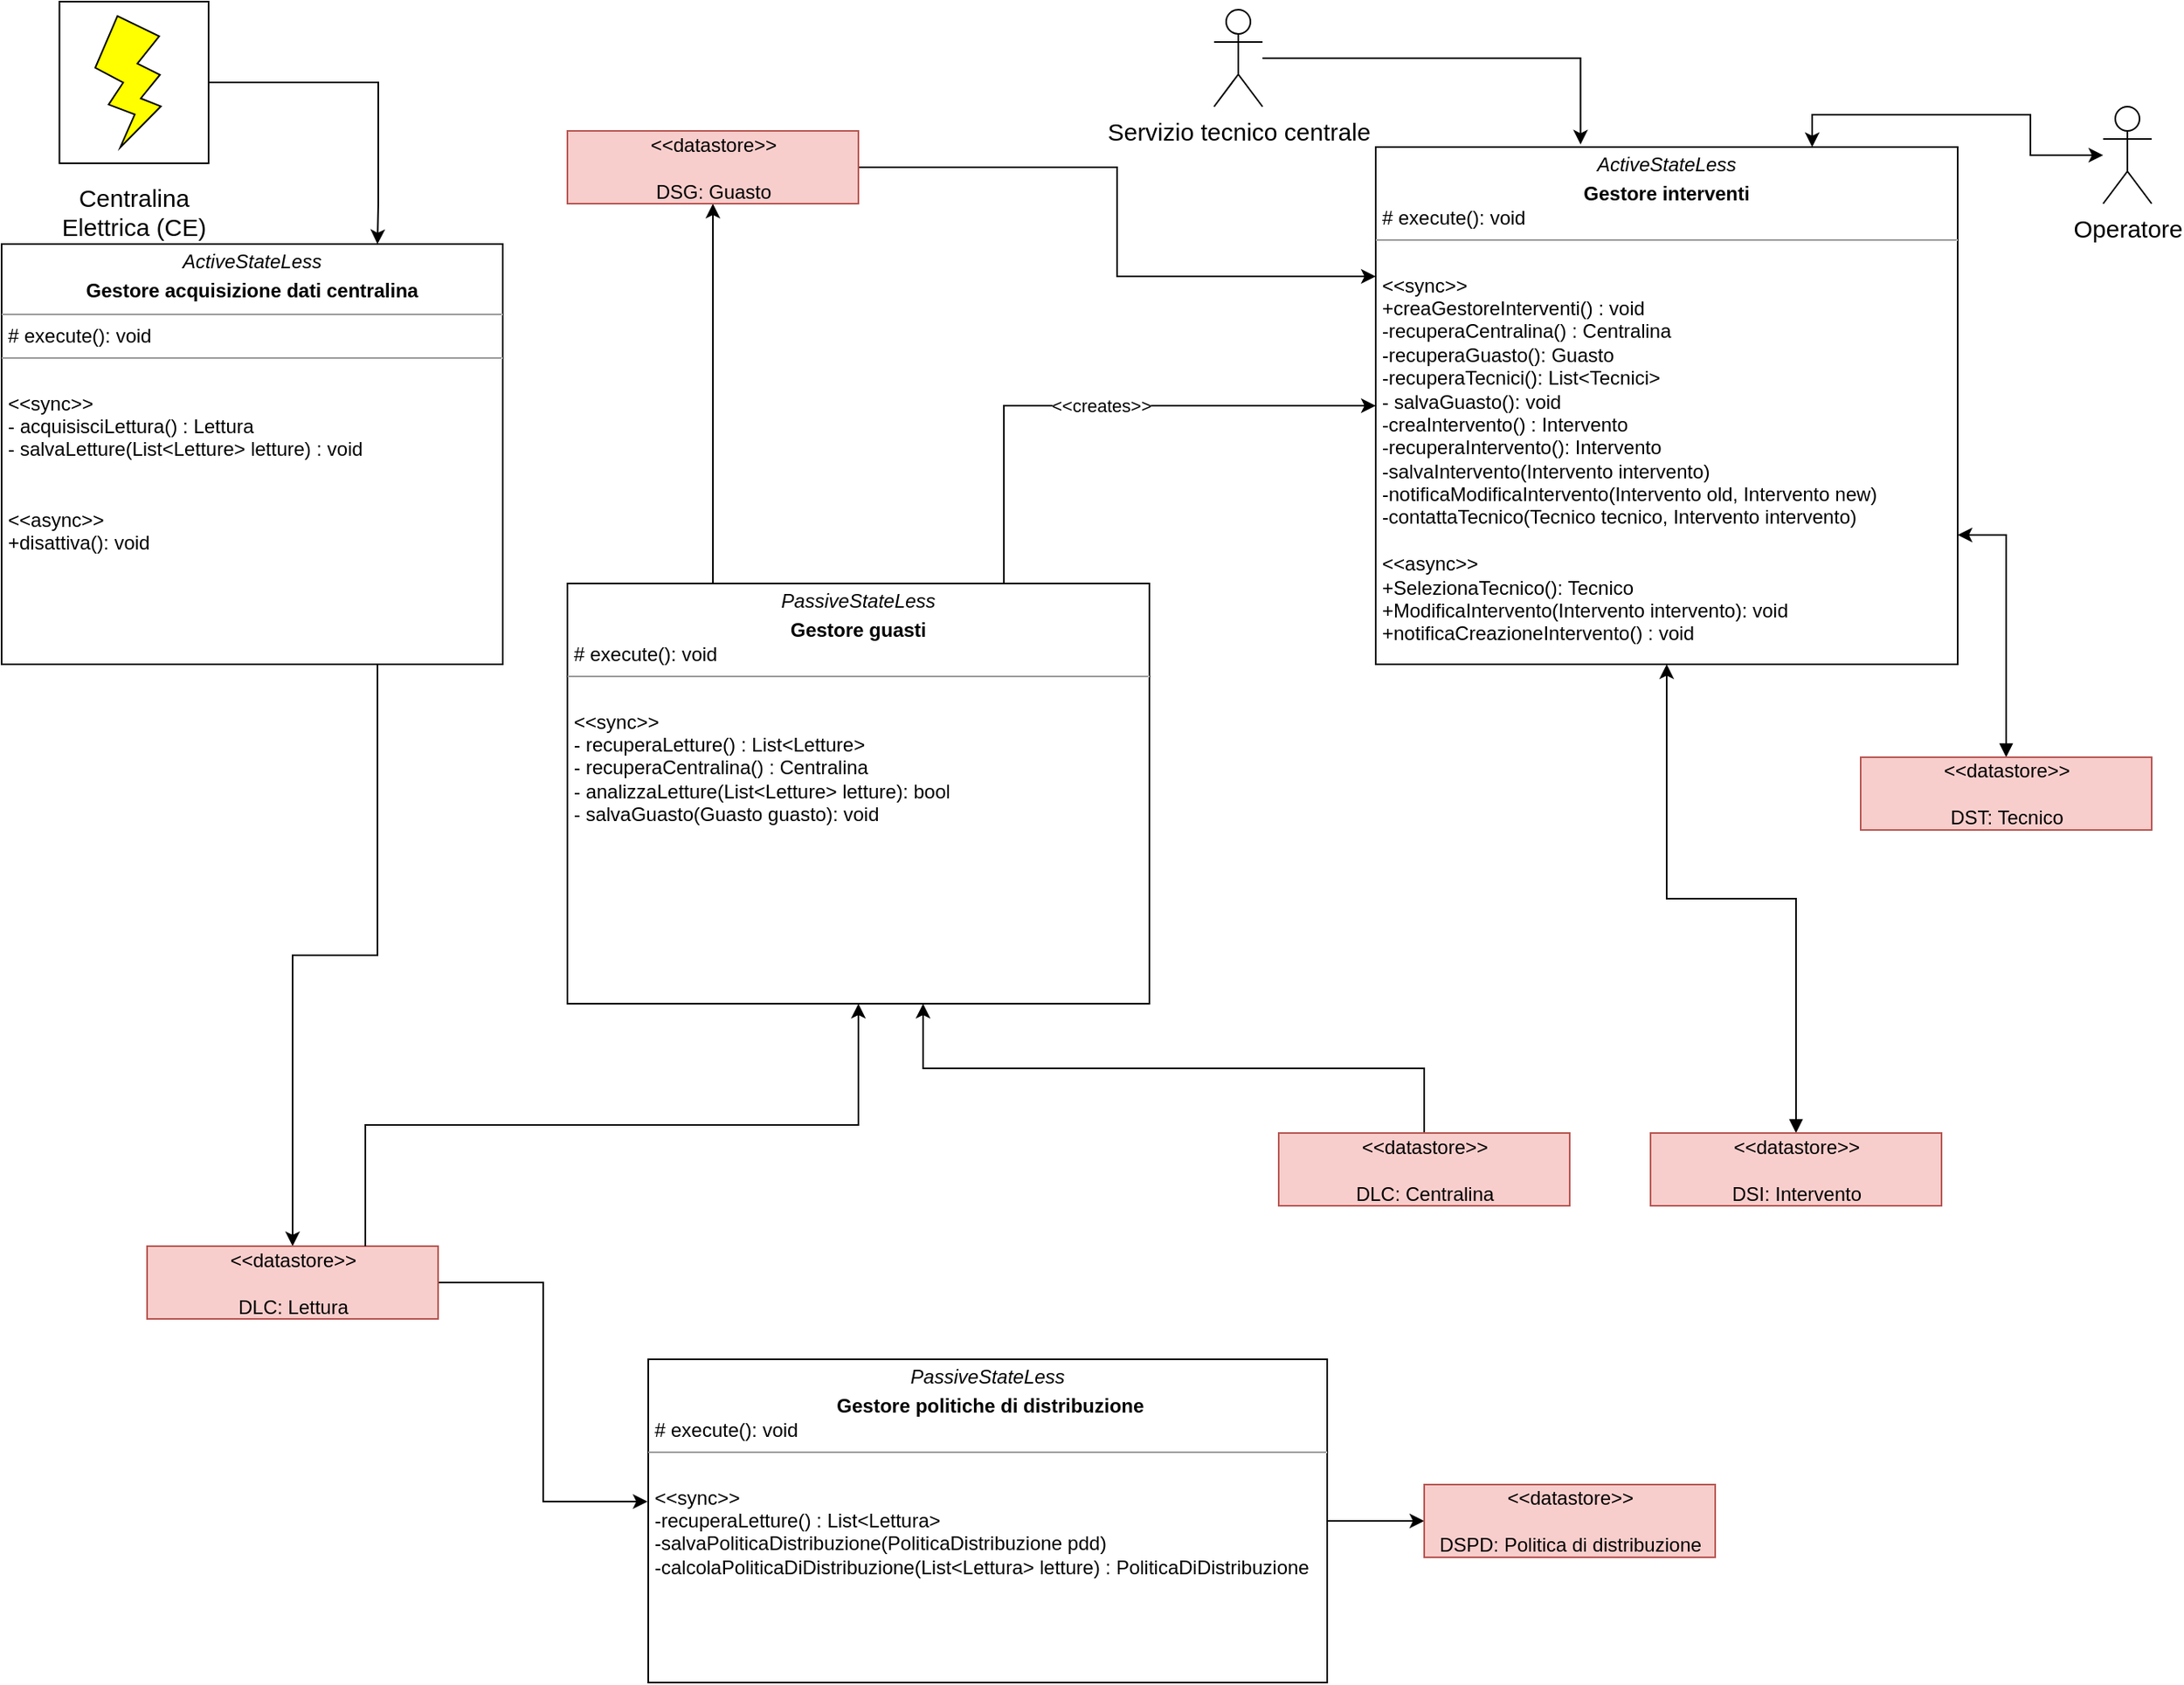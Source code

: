 <mxfile version="20.3.0" type="device"><diagram id="C5RBs43oDa-KdzZeNtuy" name="Page-1"><mxGraphModel dx="1778" dy="1081" grid="1" gridSize="10" guides="1" tooltips="1" connect="1" arrows="1" fold="1" page="1" pageScale="1" pageWidth="827" pageHeight="1169" math="0" shadow="0"><root><mxCell id="WIyWlLk6GJQsqaUBKTNV-0"/><mxCell id="WIyWlLk6GJQsqaUBKTNV-1" parent="WIyWlLk6GJQsqaUBKTNV-0"/><mxCell id="tAcAaYZdQQ38Vgva6SEv-16" style="edgeStyle=orthogonalEdgeStyle;rounded=0;orthogonalLoop=1;jettySize=auto;html=1;exitX=0.75;exitY=1;exitDx=0;exitDy=0;entryX=0.5;entryY=0;entryDx=0;entryDy=0;" parent="WIyWlLk6GJQsqaUBKTNV-1" source="tAcAaYZdQQ38Vgva6SEv-4" target="tAcAaYZdQQ38Vgva6SEv-15" edge="1"><mxGeometry relative="1" as="geometry"/></mxCell><mxCell id="tAcAaYZdQQ38Vgva6SEv-4" value="&lt;p style=&quot;margin:0px;margin-top:4px;text-align:center;&quot;&gt;&lt;i&gt;ActiveStateLess&lt;/i&gt;&lt;/p&gt;&lt;p style=&quot;margin:0px;margin-top:4px;text-align:center;&quot;&gt;&lt;span style=&quot;font-weight: 700;&quot;&gt;Gestore acquisizione dati centralina&lt;/span&gt;&lt;br&gt;&lt;/p&gt;&lt;hr size=&quot;1&quot;&gt;&lt;p style=&quot;margin:0px;margin-left:4px;&quot;&gt;# execute(): void&lt;/p&gt;&lt;hr size=&quot;1&quot;&gt;&lt;p style=&quot;margin:0px;margin-left:4px;&quot;&gt;&lt;br&gt;&lt;/p&gt;&lt;p style=&quot;margin:0px;margin-left:4px;&quot;&gt;&amp;lt;&amp;lt;sync&amp;gt;&amp;gt;&lt;/p&gt;&lt;p style=&quot;margin:0px;margin-left:4px;&quot;&gt;- acquisisciLettura() : Lettura&lt;br&gt;- salvaLetture(List&amp;lt;Letture&amp;gt; letture) : void&lt;br&gt;&lt;br&gt;&lt;/p&gt;&lt;p style=&quot;margin:0px;margin-left:4px;&quot;&gt;&lt;br&gt;&lt;/p&gt;&lt;p style=&quot;margin:0px;margin-left:4px;&quot;&gt;&amp;lt;&amp;lt;async&amp;gt;&amp;gt;&lt;/p&gt;&lt;p style=&quot;margin:0px;margin-left:4px;&quot;&gt;+disattiva(): void&lt;/p&gt;&lt;p style=&quot;margin:0px;margin-left:4px;&quot;&gt;&lt;span style=&quot;color: rgba(0, 0, 0, 0); font-family: monospace; font-size: 0px;&quot;&gt;%3CmxGraphModel%3E%3Croot%3E%3CmxCell%20id%3D%220%22%2F%3E%3CmxCell%20id%3D%221%22%20parent%3D%220%22%2F%3E%3CmxCell%20id%3D%222%22%20value%3D%22%22%20style%3D%22group%22%20vertex%3D%221%22%20connectable%3D%220%22%20parent%3D%221%22%3E%3CmxGeometry%20x%3D%2220.0%22%20width%3D%22123.85%22%20height%3D%22160%22%20as%3D%22geometry%22%2F%3E%3C%2FmxCell%3E%3CmxCell%20id%3D%223%22%20value%3D%22%22%20style%3D%22group%22%20vertex%3D%221%22%20connectable%3D%220%22%20parent%3D%222%22%3E%3CmxGeometry%20x%3D%2215.77%22%20width%3D%2292.31%22%20height%3D%22100%22%20as%3D%22geometry%22%2F%3E%3C%2FmxCell%3E%3CmxCell%20id%3D%224%22%20value%3D%22%22%20style%3D%22rounded%3D0%3BwhiteSpace%3Dwrap%3Bhtml%3D1%3BfontSize%3D15%3B%22%20vertex%3D%221%22%20parent%3D%223%22%3E%3CmxGeometry%20width%3D%2292.31%22%20height%3D%22100%22%20as%3D%22geometry%22%2F%3E%3C%2FmxCell%3E%3CmxCell%20id%3D%225%22%20value%3D%22%22%20style%3D%22verticalLabelPosition%3Dbottom%3BverticalAlign%3Dtop%3Bhtml%3D1%3Bshape%3Dmxgraph.basic.flash%3BfontSize%3D15%3Brotation%3D-20%3BfillColor%3D%23FFFF00%3BstrokeColor%3D%23000000%3B%22%20vertex%3D%221%22%20parent%3D%223%22%3E%3CmxGeometry%20x%3D%2223.077%22%20y%3D%227.692%22%20width%3D%2246.155%22%20height%3D%2276.923%22%20as%3D%22geometry%22%2F%3E%3C%2FmxCell%3E%3CmxCell%20id%3D%226%22%20value%3D%22Centralina%20Elettrica%20(CE)%22%20style%3D%22text%3Bhtml%3D1%3BstrokeColor%3Dnone%3BfillColor%3Dnone%3Balign%3Dcenter%3BverticalAlign%3Dmiddle%3BwhiteSpace%3Dwrap%3Brounded%3D0%3BfontSize%3D15%3B%22%20vertex%3D%221%22%20parent%3D%222%22%3E%3CmxGeometry%20y%3D%22100%22%20width%3D%22123.85%22%20height%3D%2260%22%20as%3D%22geometry%22%2F%3E%3C%2FmxCell%3E%3C%2Froot%3E%3C%2FmxGraphModel%3E&lt;/span&gt;&lt;br&gt;&lt;/p&gt;" style="verticalAlign=top;align=left;overflow=fill;fontSize=12;fontFamily=Helvetica;html=1;" parent="WIyWlLk6GJQsqaUBKTNV-1" vertex="1"><mxGeometry y="150" width="310" height="260" as="geometry"/></mxCell><mxCell id="tAcAaYZdQQ38Vgva6SEv-9" value="" style="group" parent="WIyWlLk6GJQsqaUBKTNV-1" vertex="1" connectable="0"><mxGeometry x="20.0" width="123.85" height="160" as="geometry"/></mxCell><mxCell id="tAcAaYZdQQ38Vgva6SEv-10" value="" style="group" parent="tAcAaYZdQQ38Vgva6SEv-9" vertex="1" connectable="0"><mxGeometry x="15.77" width="92.31" height="100" as="geometry"/></mxCell><mxCell id="tAcAaYZdQQ38Vgva6SEv-11" value="" style="rounded=0;whiteSpace=wrap;html=1;fontSize=15;" parent="tAcAaYZdQQ38Vgva6SEv-10" vertex="1"><mxGeometry width="92.31" height="100" as="geometry"/></mxCell><mxCell id="tAcAaYZdQQ38Vgva6SEv-12" value="" style="verticalLabelPosition=bottom;verticalAlign=top;html=1;shape=mxgraph.basic.flash;fontSize=15;rotation=-20;fillColor=#FFFF00;strokeColor=#000000;" parent="tAcAaYZdQQ38Vgva6SEv-10" vertex="1"><mxGeometry x="23.078" y="7.692" width="46.155" height="76.923" as="geometry"/></mxCell><mxCell id="tAcAaYZdQQ38Vgva6SEv-13" value="Centralina Elettrica (CE)" style="text;html=1;strokeColor=none;fillColor=none;align=center;verticalAlign=middle;whiteSpace=wrap;rounded=0;fontSize=15;" parent="tAcAaYZdQQ38Vgva6SEv-9" vertex="1"><mxGeometry y="100" width="123.85" height="60" as="geometry"/></mxCell><mxCell id="tAcAaYZdQQ38Vgva6SEv-39" style="edgeStyle=orthogonalEdgeStyle;rounded=0;orthogonalLoop=1;jettySize=auto;html=1;entryX=-0.001;entryY=0.44;entryDx=0;entryDy=0;entryPerimeter=0;startArrow=none;startFill=0;" parent="WIyWlLk6GJQsqaUBKTNV-1" source="tAcAaYZdQQ38Vgva6SEv-15" target="tAcAaYZdQQ38Vgva6SEv-31" edge="1"><mxGeometry relative="1" as="geometry"/></mxCell><mxCell id="tAcAaYZdQQ38Vgva6SEv-15" value="&amp;lt;&amp;lt;datastore&amp;gt;&amp;gt;&lt;br&gt;&lt;br&gt;DLC: Lettura" style="text;html=1;align=center;verticalAlign=middle;dashed=0;fillColor=#f8cecc;strokeColor=#b85450;" parent="WIyWlLk6GJQsqaUBKTNV-1" vertex="1"><mxGeometry x="90" y="770" width="180" height="45" as="geometry"/></mxCell><mxCell id="tAcAaYZdQQ38Vgva6SEv-18" style="edgeStyle=orthogonalEdgeStyle;rounded=0;orthogonalLoop=1;jettySize=auto;html=1;exitX=0.75;exitY=0;exitDx=0;exitDy=0;" parent="WIyWlLk6GJQsqaUBKTNV-1" source="tAcAaYZdQQ38Vgva6SEv-15" target="tAcAaYZdQQ38Vgva6SEv-17" edge="1"><mxGeometry relative="1" as="geometry"/></mxCell><mxCell id="tAcAaYZdQQ38Vgva6SEv-20" style="edgeStyle=orthogonalEdgeStyle;rounded=0;orthogonalLoop=1;jettySize=auto;html=1;exitX=0.5;exitY=0;exitDx=0;exitDy=0;" parent="WIyWlLk6GJQsqaUBKTNV-1" source="tAcAaYZdQQ38Vgva6SEv-19" target="tAcAaYZdQQ38Vgva6SEv-17" edge="1"><mxGeometry relative="1" as="geometry"><Array as="points"><mxPoint x="880" y="660"/><mxPoint x="570" y="660"/></Array></mxGeometry></mxCell><mxCell id="tAcAaYZdQQ38Vgva6SEv-22" value="&amp;lt;&amp;lt;creates&amp;gt;&amp;gt;" style="edgeStyle=orthogonalEdgeStyle;rounded=0;orthogonalLoop=1;jettySize=auto;html=1;exitX=0.75;exitY=0;exitDx=0;exitDy=0;entryX=0;entryY=0.5;entryDx=0;entryDy=0;" parent="WIyWlLk6GJQsqaUBKTNV-1" source="tAcAaYZdQQ38Vgva6SEv-17" target="tAcAaYZdQQ38Vgva6SEv-21" edge="1"><mxGeometry relative="1" as="geometry"/></mxCell><mxCell id="tAcAaYZdQQ38Vgva6SEv-17" value="&lt;p style=&quot;margin:0px;margin-top:4px;text-align:center;&quot;&gt;&lt;i&gt;PassiveStateLess&lt;/i&gt;&lt;/p&gt;&lt;p style=&quot;margin:0px;margin-top:4px;text-align:center;&quot;&gt;&lt;/p&gt;&lt;div style=&quot;text-align: center;&quot;&gt;&lt;span style=&quot;background-color: initial;&quot;&gt;&lt;b&gt;Gestore guasti&lt;/b&gt;&lt;/span&gt;&lt;/div&gt;&lt;p style=&quot;margin:0px;margin-left:4px;&quot;&gt;# execute(): void&lt;/p&gt;&lt;hr size=&quot;1&quot;&gt;&lt;p style=&quot;margin:0px;margin-left:4px;&quot;&gt;&lt;br&gt;&lt;/p&gt;&lt;p style=&quot;margin:0px;margin-left:4px;&quot;&gt;&amp;lt;&amp;lt;sync&amp;gt;&amp;gt;&lt;/p&gt;&lt;p style=&quot;margin:0px;margin-left:4px;&quot;&gt;- recuperaLetture() : List&amp;lt;Letture&amp;gt;&lt;br&gt;- recuperaCentralina() : Centralina&lt;/p&gt;&lt;p style=&quot;margin:0px;margin-left:4px;&quot;&gt;- analizzaLetture(List&amp;lt;Letture&amp;gt; letture): bool&lt;/p&gt;&lt;p style=&quot;margin:0px;margin-left:4px;&quot;&gt;- salvaGuasto(Guasto guasto): void&lt;/p&gt;" style="verticalAlign=top;align=left;overflow=fill;fontSize=12;fontFamily=Helvetica;html=1;" parent="WIyWlLk6GJQsqaUBKTNV-1" vertex="1"><mxGeometry x="350" y="360" width="360" height="260" as="geometry"/></mxCell><mxCell id="tAcAaYZdQQ38Vgva6SEv-19" value="&amp;lt;&amp;lt;datastore&amp;gt;&amp;gt;&lt;br&gt;&lt;br&gt;DLC: Centralina" style="text;html=1;align=center;verticalAlign=middle;dashed=0;fillColor=#f8cecc;strokeColor=#b85450;" parent="WIyWlLk6GJQsqaUBKTNV-1" vertex="1"><mxGeometry x="790" y="700" width="180" height="45" as="geometry"/></mxCell><mxCell id="tAcAaYZdQQ38Vgva6SEv-21" value="&lt;p style=&quot;margin:0px;margin-top:4px;text-align:center;&quot;&gt;&lt;i&gt;ActiveStateLess&lt;/i&gt;&lt;/p&gt;&lt;p style=&quot;margin:0px;margin-top:4px;text-align:center;&quot;&gt;&lt;/p&gt;&lt;div style=&quot;text-align: center;&quot;&gt;&lt;span style=&quot;background-color: initial;&quot;&gt;&lt;b&gt;Gestore interventi&lt;/b&gt;&lt;/span&gt;&lt;/div&gt;&lt;p style=&quot;margin:0px;margin-left:4px;&quot;&gt;# execute(): void&lt;/p&gt;&lt;hr size=&quot;1&quot;&gt;&lt;p style=&quot;margin:0px;margin-left:4px;&quot;&gt;&lt;br&gt;&lt;/p&gt;&lt;p style=&quot;margin:0px;margin-left:4px;&quot;&gt;&amp;lt;&amp;lt;sync&amp;gt;&amp;gt;&lt;/p&gt;&lt;p style=&quot;margin:0px;margin-left:4px;&quot;&gt;+creaGestoreInterventi() : void&lt;br&gt;&lt;/p&gt;&lt;p style=&quot;margin:0px;margin-left:4px;&quot;&gt;&lt;span style=&quot;background-color: initial;&quot;&gt;-recuperaCentralina() : Centralina&lt;/span&gt;&lt;br&gt;&lt;/p&gt;&lt;p style=&quot;margin:0px;margin-left:4px;&quot;&gt;-recuperaGuasto(): Guasto&lt;/p&gt;&lt;p style=&quot;margin:0px;margin-left:4px;&quot;&gt;-recuperaTecnici(): List&amp;lt;Tecnici&amp;gt;&lt;/p&gt;&lt;p style=&quot;margin:0px;margin-left:4px;&quot;&gt;- salvaGuasto(): void&lt;/p&gt;&lt;p style=&quot;margin:0px;margin-left:4px;&quot;&gt;-creaIntervento() : Intervento&lt;/p&gt;&lt;p style=&quot;margin:0px;margin-left:4px;&quot;&gt;-recuperaIntervento(): Intervento&lt;/p&gt;&lt;p style=&quot;margin:0px;margin-left:4px;&quot;&gt;-salvaIntervento(Intervento intervento)&lt;/p&gt;&lt;p style=&quot;margin:0px;margin-left:4px;&quot;&gt;-notificaModificaIntervento(Intervento old, Intervento new)&lt;/p&gt;&lt;p style=&quot;margin:0px;margin-left:4px;&quot;&gt;-contattaTecnico(Tecnico tecnico, Intervento intervento)&lt;br&gt;&lt;br&gt;&lt;/p&gt;&lt;p style=&quot;margin:0px;margin-left:4px;&quot;&gt;&amp;lt;&amp;lt;async&amp;gt;&amp;gt;&lt;/p&gt;&lt;p style=&quot;margin:0px;margin-left:4px;&quot;&gt;+SelezionaTecnico(): Tecnico&lt;/p&gt;&lt;p style=&quot;margin:0px;margin-left:4px;&quot;&gt;+ModificaIntervento(Intervento intervento): void&lt;/p&gt;&lt;p style=&quot;margin: 0px 0px 0px 4px;&quot;&gt;+notificaCreazioneIntervento() : void&lt;/p&gt;&lt;div&gt;&lt;br&gt;&lt;/div&gt;&lt;span style=&quot;color: rgba(0, 0, 0, 0); font-family: monospace; font-size: 0px;&quot;&gt;%3CmxGraphModel%3E%3Croot%3E%3CmxCell%20id%3D%220%22%2F%3E%3CmxCell%20id%3D%221%22%20parent%3D%220%22%2F%3E%3CmxCell%20id%3D%222%22%20value%3D%22%26lt%3Bp%20style%3D%26quot%3Bmargin%3A0px%3Bmargin-top%3A4px%3Btext-align%3Acenter%3B%26quot%3B%26gt%3B%26lt%3Bi%26gt%3BActiveStateLess%26lt%3B%2Fi%26gt%3B%26lt%3B%2Fp%26gt%3B%26lt%3Bp%20style%3D%26quot%3Bmargin%3A0px%3Bmargin-top%3A4px%3Btext-align%3Acenter%3B%26quot%3B%26gt%3B%26lt%3B%2Fp%26gt%3B%26lt%3Bdiv%20style%3D%26quot%3Btext-align%3A%20center%3B%26quot%3B%26gt%3B%26lt%3Bspan%20style%3D%26quot%3Bbackground-color%3A%20initial%3B%26quot%3B%26gt%3B%26lt%3Bb%26gt%3BGestore%20guasti%26lt%3B%2Fb%26gt%3B%26lt%3B%2Fspan%26gt%3B%26lt%3B%2Fdiv%26gt%3B%26lt%3Bp%20style%3D%26quot%3Bmargin%3A0px%3Bmargin-left%3A4px%3B%26quot%3B%26gt%3B%23%20execute()%3A%20void%26lt%3B%2Fp%26gt%3B%26lt%3Bhr%20size%3D%26quot%3B1%26quot%3B%26gt%3B%26lt%3Bp%20style%3D%26quot%3Bmargin%3A0px%3Bmargin-left%3A4px%3B%26quot%3B%26gt%3B%26lt%3Bbr%26gt%3B%26lt%3B%2Fp%26gt%3B%26lt%3Bp%20style%3D%26quot%3Bmargin%3A0px%3Bmargin-left%3A4px%3B%26quot%3B%26gt%3B%26amp%3Blt%3B%26amp%3Blt%3Bsync%26amp%3Bgt%3B%26amp%3Bgt%3B%26lt%3B%2Fp%26gt%3B%26lt%3Bp%20style%3D%26quot%3Bmargin%3A0px%3Bmargin-left%3A4px%3B%26quot%3B%26gt%3B-%20recuperaLetture()%20%3A%20List%26amp%3Blt%3BLetture%26amp%3Bgt%3B%26lt%3Bbr%26gt%3B-%20recuperaCentralina()%20%3A%20Centralina%26lt%3B%2Fp%26gt%3B%26lt%3Bp%20style%3D%26quot%3Bmargin%3A0px%3Bmargin-left%3A4px%3B%26quot%3B%26gt%3B-%20analizzaLetture(List%26amp%3Blt%3BLetture%26amp%3Bgt%3B%20letture)%3A%20bool%26lt%3B%2Fp%26gt%3B%26lt%3Bp%20style%3D%26quot%3Bmargin%3A0px%3Bmargin-left%3A4px%3B%26quot%3B%26gt%3B-%20salvaGuasto(List%26amp%3Blt%3BLetture%26amp%3Bgt%3B%20letture)%3A%20void%26lt%3B%2Fp%26gt%3B%22%20style%3D%22verticalAlign%3Dtop%3Balign%3Dleft%3Boverflow%3Dfill%3BfontSize%3D12%3BfontFamily%3DHelvetica%3Bhtml%3D1%3B%22%20vertex%3D%221%22%20parent%3D%221%22%3E%3CmxGeometry%20x%3D%22620%22%20y%3D%22360%22%20width%3D%22360%22%20height%3D%22260%22%20as%3D%22geometry%22%2F%3E%3C%2FmxCell%3E%3C%2Froot%3E%3C%2FmxGraphModel%3E&lt;/span&gt;&lt;p style=&quot;margin:0px;margin-left:4px;&quot;&gt;&lt;span style=&quot;color: rgba(0, 0, 0, 0); font-family: monospace; font-size: 0px;&quot;&gt;%3CmxGraphModel%3E%3Croot%3E%3CmxCell%20id%3D%220%22%2F%3E%3CmxCell%20id%3D%221%22%20parent%3D%220%22%2F%3E%3CmxCell%20id%3D%222%22%20value%3D%22%26lt%3Bp%20style%3D%26quot%3Bmargin%3A0px%3Bmargin-top%3A4px%3Btext-align%3Acenter%3B%26quot%3B%26gt%3B%26lt%3Bi%26gt%3BActiveStateLess%26lt%3B%2Fi%26gt%3B%26lt%3B%2Fp%26gt%3B%26lt%3Bp%20style%3D%26quot%3Bmargin%3A0px%3Bmargin-top%3A4px%3Btext-align%3Acenter%3B%26quot%3B%26gt%3B%26lt%3B%2Fp%26gt%3B%26lt%3Bdiv%20style%3D%26quot%3Btext-align%3A%20center%3B%26quot%3B%26gt%3B%26lt%3Bspan%20style%3D%26quot%3Bbackground-color%3A%20initial%3B%26quot%3B%26gt%3B%26lt%3Bb%26gt%3BGestore%20guasti%26lt%3B%2Fb%26gt%3B%26lt%3B%2Fspan%26gt%3B%26lt%3B%2Fdiv%26gt%3B%26lt%3Bp%20style%3D%26quot%3Bmargin%3A0px%3Bmargin-left%3A4px%3B%26quot%3B%26gt%3B%23%20execute()%3A%20void%26lt%3B%2Fp%26gt%3B%26lt%3Bhr%20size%3D%26quot%3B1%26quot%3B%26gt%3B%26lt%3Bp%20style%3D%26quot%3Bmargin%3A0px%3Bmargin-left%3A4px%3B%26quot%3B%26gt%3B%26lt%3Bbr%26gt%3B%26lt%3B%2Fp%26gt%3B%26lt%3Bp%20style%3D%26quot%3Bmargin%3A0px%3Bmargin-left%3A4px%3B%26quot%3B%26gt%3B%26amp%3Blt%3B%26amp%3Blt%3Bsync%26amp%3Bgt%3B%26amp%3Bgt%3B%26lt%3B%2Fp%26gt%3B%26lt%3Bp%20style%3D%26quot%3Bmargin%3A0px%3Bmargin-left%3A4px%3B%26quot%3B%26gt%3B-%20recuperaLetture()%20%3A%20List%26amp%3Blt%3BLetture%26amp%3Bgt%3B%26lt%3Bbr%26gt%3B-%20recuperaCentralina()%20%3A%20Centralina%26lt%3B%2Fp%26gt%3B%26lt%3Bp%20style%3D%26quot%3Bmargin%3A0px%3Bmargin-left%3A4px%3B%26quot%3B%26gt%3B-%20analizzaLetture(List%26amp%3Blt%3BLetture%26amp%3Bgt%3B%20letture)%3A%20bool%26lt%3B%2Fp%26gt%3B%26lt%3Bp%20style%3D%26quot%3Bmargin%3A0px%3Bmargin-left%3A4px%3B%26quot%3B%26gt%3B-%20salvaGuasto(List%26amp%3Blt%3BLetture%26amp%3Bgt%3B%20letture)%3A%20void%26lt%3B%2Fp%26gt%3B%22%20style%3D%22verticalAlign%3Dtop%3Balign%3Dleft%3Boverflow%3Dfill%3BfontSize%3D12%3BfontFamily%3DHelvetica%3Bhtml%3D1%3B%22%20vertex%3D%221%22%20parent%3D%221%22%3E%3CmxGeometry%20x%3D%22620%22%20y%3D%22360%22%20width%3D%22360%22%20height%3D%22260%22%20as%3D%22geometry%22%2F%3E%3C%2FmxCell%3E%3C%2Froot%3E%3C%2FmxGraphModel%3E&lt;/span&gt;&lt;br&gt;&lt;/p&gt;" style="verticalAlign=top;align=left;overflow=fill;fontSize=12;fontFamily=Helvetica;html=1;" parent="WIyWlLk6GJQsqaUBKTNV-1" vertex="1"><mxGeometry x="850" y="90" width="360" height="320" as="geometry"/></mxCell><mxCell id="tAcAaYZdQQ38Vgva6SEv-25" style="edgeStyle=orthogonalEdgeStyle;rounded=0;orthogonalLoop=1;jettySize=auto;html=1;startArrow=block;startFill=1;" parent="WIyWlLk6GJQsqaUBKTNV-1" source="tAcAaYZdQQ38Vgva6SEv-24" target="tAcAaYZdQQ38Vgva6SEv-21" edge="1"><mxGeometry relative="1" as="geometry"/></mxCell><mxCell id="tAcAaYZdQQ38Vgva6SEv-24" value="&amp;lt;&amp;lt;datastore&amp;gt;&amp;gt;&lt;br&gt;&lt;br&gt;DSI: Intervento" style="text;html=1;align=center;verticalAlign=middle;dashed=0;fillColor=#f8cecc;strokeColor=#b85450;" parent="WIyWlLk6GJQsqaUBKTNV-1" vertex="1"><mxGeometry x="1020" y="700" width="180" height="45" as="geometry"/></mxCell><mxCell id="tAcAaYZdQQ38Vgva6SEv-27" style="edgeStyle=orthogonalEdgeStyle;rounded=0;orthogonalLoop=1;jettySize=auto;html=1;entryX=1;entryY=0.75;entryDx=0;entryDy=0;startArrow=block;startFill=1;" parent="WIyWlLk6GJQsqaUBKTNV-1" source="tAcAaYZdQQ38Vgva6SEv-26" target="tAcAaYZdQQ38Vgva6SEv-21" edge="1"><mxGeometry relative="1" as="geometry"/></mxCell><mxCell id="tAcAaYZdQQ38Vgva6SEv-26" value="&amp;lt;&amp;lt;datastore&amp;gt;&amp;gt;&lt;br&gt;&lt;br&gt;DST: Tecnico" style="text;html=1;align=center;verticalAlign=middle;dashed=0;fillColor=#f8cecc;strokeColor=#b85450;" parent="WIyWlLk6GJQsqaUBKTNV-1" vertex="1"><mxGeometry x="1150" y="467.5" width="180" height="45" as="geometry"/></mxCell><mxCell id="tAcAaYZdQQ38Vgva6SEv-29" style="edgeStyle=orthogonalEdgeStyle;rounded=0;orthogonalLoop=1;jettySize=auto;html=1;startArrow=none;startFill=0;exitX=0.25;exitY=0;exitDx=0;exitDy=0;" parent="WIyWlLk6GJQsqaUBKTNV-1" source="tAcAaYZdQQ38Vgva6SEv-17" target="tAcAaYZdQQ38Vgva6SEv-28" edge="1"><mxGeometry relative="1" as="geometry"/></mxCell><mxCell id="tAcAaYZdQQ38Vgva6SEv-30" style="edgeStyle=orthogonalEdgeStyle;rounded=0;orthogonalLoop=1;jettySize=auto;html=1;entryX=0;entryY=0.25;entryDx=0;entryDy=0;startArrow=none;startFill=0;" parent="WIyWlLk6GJQsqaUBKTNV-1" source="tAcAaYZdQQ38Vgva6SEv-28" target="tAcAaYZdQQ38Vgva6SEv-21" edge="1"><mxGeometry relative="1" as="geometry"/></mxCell><mxCell id="tAcAaYZdQQ38Vgva6SEv-28" value="&amp;lt;&amp;lt;datastore&amp;gt;&amp;gt;&lt;br&gt;&lt;br&gt;DSG: Guasto" style="text;html=1;align=center;verticalAlign=middle;dashed=0;fillColor=#f8cecc;strokeColor=#b85450;" parent="WIyWlLk6GJQsqaUBKTNV-1" vertex="1"><mxGeometry x="350" y="80" width="180" height="45" as="geometry"/></mxCell><mxCell id="tAcAaYZdQQ38Vgva6SEv-40" style="edgeStyle=orthogonalEdgeStyle;rounded=0;orthogonalLoop=1;jettySize=auto;html=1;startArrow=none;startFill=0;entryX=0;entryY=0.5;entryDx=0;entryDy=0;" parent="WIyWlLk6GJQsqaUBKTNV-1" source="tAcAaYZdQQ38Vgva6SEv-31" target="tAcAaYZdQQ38Vgva6SEv-42" edge="1"><mxGeometry relative="1" as="geometry"><mxPoint x="980" y="940" as="targetPoint"/></mxGeometry></mxCell><mxCell id="tAcAaYZdQQ38Vgva6SEv-31" value="&lt;p style=&quot;margin:0px;margin-top:4px;text-align:center;&quot;&gt;&lt;i&gt;PassiveStateLess&lt;/i&gt;&lt;/p&gt;&lt;p style=&quot;margin:0px;margin-top:4px;text-align:center;&quot;&gt;&lt;/p&gt;&lt;div style=&quot;text-align: center;&quot;&gt;&lt;span style=&quot;font-weight: 700;&quot;&gt;&amp;nbsp;Gestore politiche di distribuzione&lt;/span&gt;&lt;br&gt;&lt;/div&gt;&lt;p style=&quot;margin:0px;margin-left:4px;&quot;&gt;# execute(): void&lt;/p&gt;&lt;hr size=&quot;1&quot;&gt;&lt;p style=&quot;margin:0px;margin-left:4px;&quot;&gt;&lt;br&gt;&lt;/p&gt;&lt;p style=&quot;margin:0px;margin-left:4px;&quot;&gt;&amp;lt;&amp;lt;sync&amp;gt;&amp;gt;&lt;/p&gt;&lt;p style=&quot;margin:0px;margin-left:4px;&quot;&gt;-recuperaLetture() : List&amp;lt;Lettura&amp;gt;&lt;/p&gt;&lt;p style=&quot;margin:0px;margin-left:4px;&quot;&gt;-salvaPoliticaDistribuzione(PoliticaDistribuzione pdd)&lt;br&gt;&lt;/p&gt;&lt;p style=&quot;margin:0px;margin-left:4px;&quot;&gt;-calcolaPoliticaDiDistribuzione(List&amp;lt;Lettura&amp;gt; letture) : PoliticaDiDistribuzione&lt;/p&gt;&lt;span style=&quot;color: rgba(0, 0, 0, 0); font-family: monospace; font-size: 0px;&quot;&gt;%3CmxGraphModel%3E%3Croot%3E%3CmxCell%20id%3D%220%22%2F%3E%3CmxCell%20id%3D%221%22%20parent%3D%220%22%2F%3E%3CmxCell%20id%3D%222%22%20value%3D%22%26lt%3Bp%20style%3D%26quot%3Bmargin%3A0px%3Bmargin-top%3A4px%3Btext-align%3Acenter%3B%26quot%3B%26gt%3B%26lt%3Bi%26gt%3BActiveStateLess%26lt%3B%2Fi%26gt%3B%26lt%3B%2Fp%26gt%3B%26lt%3Bp%20style%3D%26quot%3Bmargin%3A0px%3Bmargin-top%3A4px%3Btext-align%3Acenter%3B%26quot%3B%26gt%3B%26lt%3B%2Fp%26gt%3B%26lt%3Bdiv%20style%3D%26quot%3Btext-align%3A%20center%3B%26quot%3B%26gt%3B%26lt%3Bspan%20style%3D%26quot%3Bbackground-color%3A%20initial%3B%26quot%3B%26gt%3B%26lt%3Bb%26gt%3BGestore%20guasti%26lt%3B%2Fb%26gt%3B%26lt%3B%2Fspan%26gt%3B%26lt%3B%2Fdiv%26gt%3B%26lt%3Bp%20style%3D%26quot%3Bmargin%3A0px%3Bmargin-left%3A4px%3B%26quot%3B%26gt%3B%23%20execute()%3A%20void%26lt%3B%2Fp%26gt%3B%26lt%3Bhr%20size%3D%26quot%3B1%26quot%3B%26gt%3B%26lt%3Bp%20style%3D%26quot%3Bmargin%3A0px%3Bmargin-left%3A4px%3B%26quot%3B%26gt%3B%26lt%3Bbr%26gt%3B%26lt%3B%2Fp%26gt%3B%26lt%3Bp%20style%3D%26quot%3Bmargin%3A0px%3Bmargin-left%3A4px%3B%26quot%3B%26gt%3B%26amp%3Blt%3B%26amp%3Blt%3Bsync%26amp%3Bgt%3B%26amp%3Bgt%3B%26lt%3B%2Fp%26gt%3B%26lt%3Bp%20style%3D%26quot%3Bmargin%3A0px%3Bmargin-left%3A4px%3B%26quot%3B%26gt%3B-%20recuperaLetture()%20%3A%20List%26amp%3Blt%3BLetture%26amp%3Bgt%3B%26lt%3Bbr%26gt%3B-%20recuperaCentralina()%20%3A%20Centralina%26lt%3B%2Fp%26gt%3B%26lt%3Bp%20style%3D%26quot%3Bmargin%3A0px%3Bmargin-left%3A4px%3B%26quot%3B%26gt%3B-%20analizzaLetture(List%26amp%3Blt%3BLetture%26amp%3Bgt%3B%20letture)%3A%20bool%26lt%3B%2Fp%26gt%3B%26lt%3Bp%20style%3D%26quot%3Bmargin%3A0px%3Bmargin-left%3A4px%3B%26quot%3B%26gt%3B-%20salvaGuasto(List%26amp%3Blt%3BLetture%26amp%3Bgt%3B%20letture)%3A%20void%26lt%3B%2Fp%26gt%3B%22%20style%3D%22verticalAlign%3Dtop%3Balign%3Dleft%3Boverflow%3Dfill%3BfontSize%3D12%3BfontFamily%3DHelvetica%3Bhtml%3D1%3B%22%20vertex%3D%221%22%20parent%3D%221%22%3E%3CmxGeometry%20x%3D%22620%22%20y%3D%22360%22%20width%3D%22360%22%20height%3D%22260%22%20as%3D%22geometry%22%2F%3E%3C%2FmxCell%3E%3C%2Froot%3E%3C%2FmxGraphModel%3E&lt;/span&gt;&lt;p style=&quot;margin:0px;margin-left:4px;&quot;&gt;&lt;span style=&quot;color: rgba(0, 0, 0, 0); font-family: monospace; font-size: 0px;&quot;&gt;%3CmxGraphModel%3E%3Croot%3E%3CmxCell%20id%3D%220%22%2F%3E%3CmxCell%20id%3D%221%22%20parent%3D%220%22%2F%3E%3CmxCell%20id%3D%222%22%20value%3D%22%26lt%3Bp%20style%3D%26quot%3Bmargin%3A0px%3Bmargin-top%3A4px%3Btext-align%3Acenter%3B%26quot%3B%26gt%3B%26lt%3Bi%26gt%3BActiveStateLess%26lt%3B%2Fi%26gt%3B%26lt%3B%2Fp%26gt%3B%26lt%3Bp%20style%3D%26quot%3Bmargin%3A0px%3Bmargin-top%3A4px%3Btext-align%3Acenter%3B%26quot%3B%26gt%3B%26lt%3B%2Fp%26gt%3B%26lt%3Bdiv%20style%3D%26quot%3Btext-align%3A%20center%3B%26quot%3B%26gt%3B%26lt%3Bspan%20style%3D%26quot%3Bbackground-color%3A%20initial%3B%26quot%3B%26gt%3B%26lt%3Bb%26gt%3BGestore%20guasti%26lt%3B%2Fb%26gt%3B%26lt%3B%2Fspan%26gt%3B%26lt%3B%2Fdiv%26gt%3B%26lt%3Bp%20style%3D%26quot%3Bmargin%3A0px%3Bmargin-left%3A4px%3B%26quot%3B%26gt%3B%23%20execute()%3A%20void%26lt%3B%2Fp%26gt%3B%26lt%3Bhr%20size%3D%26quot%3B1%26quot%3B%26gt%3B%26lt%3Bp%20style%3D%26quot%3Bmargin%3A0px%3Bmargin-left%3A4px%3B%26quot%3B%26gt%3B%26lt%3Bbr%26gt%3B%26lt%3B%2Fp%26gt%3B%26lt%3Bp%20style%3D%26quot%3Bmargin%3A0px%3Bmargin-left%3A4px%3B%26quot%3B%26gt%3B%26amp%3Blt%3B%26amp%3Blt%3Bsync%26amp%3Bgt%3B%26amp%3Bgt%3B%26lt%3B%2Fp%26gt%3B%26lt%3Bp%20style%3D%26quot%3Bmargin%3A0px%3Bmargin-left%3A4px%3B%26quot%3B%26gt%3B-%20recuperaLetture()%20%3A%20List%26amp%3Blt%3BLetture%26amp%3Bgt%3B%26lt%3Bbr%26gt%3B-%20recuperaCentralina()%20%3A%20Centralina%26lt%3B%2Fp%26gt%3B%26lt%3Bp%20style%3D%26quot%3Bmargin%3A0px%3Bmargin-left%3A4px%3B%26quot%3B%26gt%3B-%20analizzaLetture(List%26amp%3Blt%3BLetture%26amp%3Bgt%3B%20letture)%3A%20bool%26lt%3B%2Fp%26gt%3B%26lt%3Bp%20style%3D%26quot%3Bmargin%3A0px%3Bmargin-left%3A4px%3B%26quot%3B%26gt%3B-%20salvaGuasto(List%26amp%3Blt%3BLetture%26amp%3Bgt%3B%20letture)%3A%20void%26lt%3B%2Fp%26gt%3B%22%20style%3D%22verticalAlign%3Dtop%3Balign%3Dleft%3Boverflow%3Dfill%3BfontSize%3D12%3BfontFamily%3DHelvetica%3Bhtml%3D1%3B%22%20vertex%3D%221%22%20parent%3D%221%22%3E%3CmxGeometry%20x%3D%22620%22%20y%3D%22360%22%20width%3D%22360%22%20height%3D%22260%22%20as%3D%22geometry%22%2F%3E%3C%2FmxCell%3E%3C%2Froot%3E%3C%2FmxGraphModel%3E&lt;/span&gt;&lt;br&gt;&lt;/p&gt;" style="verticalAlign=top;align=left;overflow=fill;fontSize=12;fontFamily=Helvetica;html=1;" parent="WIyWlLk6GJQsqaUBKTNV-1" vertex="1"><mxGeometry x="400" y="840" width="420" height="200" as="geometry"/></mxCell><mxCell id="tAcAaYZdQQ38Vgva6SEv-33" style="edgeStyle=orthogonalEdgeStyle;rounded=0;orthogonalLoop=1;jettySize=auto;html=1;entryX=0.75;entryY=0;entryDx=0;entryDy=0;startArrow=classic;startFill=1;" parent="WIyWlLk6GJQsqaUBKTNV-1" source="tAcAaYZdQQ38Vgva6SEv-32" target="tAcAaYZdQQ38Vgva6SEv-21" edge="1"><mxGeometry relative="1" as="geometry"/></mxCell><mxCell id="tAcAaYZdQQ38Vgva6SEv-32" value="Operatore" style="shape=umlActor;verticalLabelPosition=bottom;verticalAlign=top;html=1;outlineConnect=0;strokeColor=#000000;fontSize=15;fillColor=#FFFFFF;" parent="WIyWlLk6GJQsqaUBKTNV-1" vertex="1"><mxGeometry x="1300" y="65" width="30" height="60" as="geometry"/></mxCell><mxCell id="tAcAaYZdQQ38Vgva6SEv-35" style="edgeStyle=orthogonalEdgeStyle;rounded=0;orthogonalLoop=1;jettySize=auto;html=1;entryX=0.352;entryY=-0.005;entryDx=0;entryDy=0;entryPerimeter=0;startArrow=none;startFill=0;" parent="WIyWlLk6GJQsqaUBKTNV-1" source="tAcAaYZdQQ38Vgva6SEv-34" target="tAcAaYZdQQ38Vgva6SEv-21" edge="1"><mxGeometry relative="1" as="geometry"/></mxCell><mxCell id="tAcAaYZdQQ38Vgva6SEv-34" value="Servizio tecnico centrale" style="shape=umlActor;verticalLabelPosition=bottom;verticalAlign=top;html=1;outlineConnect=0;strokeColor=#000000;fontSize=15;fillColor=#FFFFFF;" parent="WIyWlLk6GJQsqaUBKTNV-1" vertex="1"><mxGeometry x="750" y="5" width="30" height="60" as="geometry"/></mxCell><mxCell id="tAcAaYZdQQ38Vgva6SEv-42" value="&amp;lt;&amp;lt;datastore&amp;gt;&amp;gt;&lt;br&gt;&lt;br&gt;DSPD: Politica di distribuzione" style="text;html=1;align=center;verticalAlign=middle;dashed=0;fillColor=#f8cecc;strokeColor=#b85450;" parent="WIyWlLk6GJQsqaUBKTNV-1" vertex="1"><mxGeometry x="880" y="917.5" width="180" height="45" as="geometry"/></mxCell><mxCell id="tAcAaYZdQQ38Vgva6SEv-43" style="edgeStyle=orthogonalEdgeStyle;rounded=0;orthogonalLoop=1;jettySize=auto;html=1;entryX=0.75;entryY=0;entryDx=0;entryDy=0;startArrow=none;startFill=0;" parent="WIyWlLk6GJQsqaUBKTNV-1" source="tAcAaYZdQQ38Vgva6SEv-11" target="tAcAaYZdQQ38Vgva6SEv-4" edge="1"><mxGeometry relative="1" as="geometry"><Array as="points"><mxPoint x="233" y="50"/><mxPoint x="233" y="125"/></Array></mxGeometry></mxCell></root></mxGraphModel></diagram></mxfile>